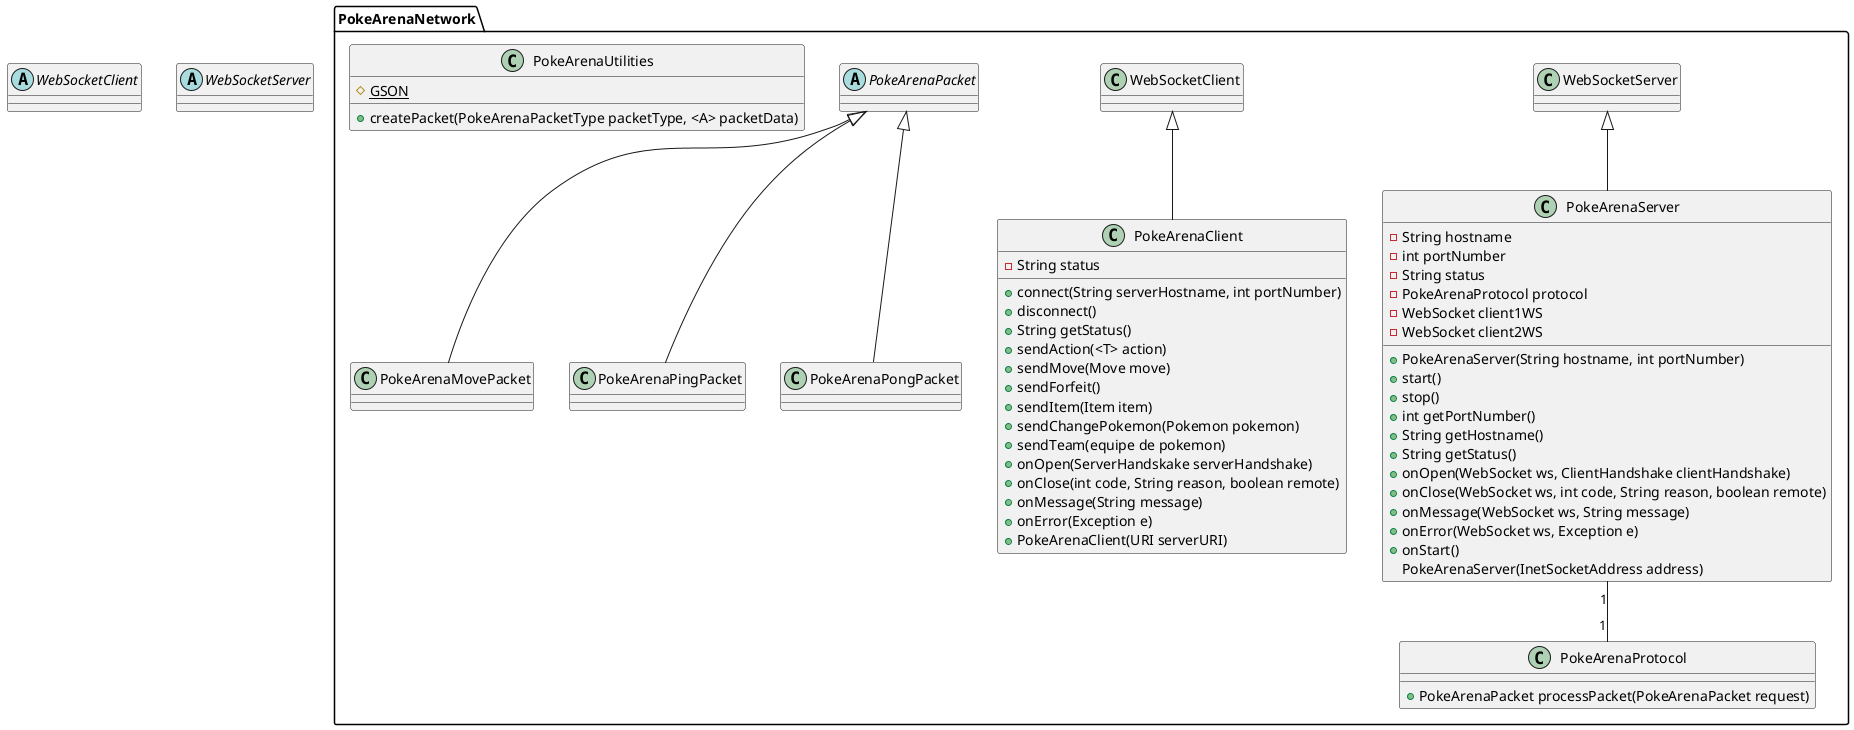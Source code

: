 @startuml
'https://plantuml.com/sequence-diagram

abstract WebSocketClient {}
abstract WebSocketServer {}

package PokeArenaNetwork {

class PokeArenaServer extends WebSocketServer {
-String hostname
-int portNumber
-String status
-PokeArenaProtocol protocol
-WebSocket client1WS
-WebSocket client2WS
+PokeArenaServer(String hostname, int portNumber)
+start()
+stop()
+int getPortNumber()
+String getHostname()
+String getStatus()
+onOpen(WebSocket ws, ClientHandshake clientHandshake)
+onClose(WebSocket ws, int code, String reason, boolean remote)
+onMessage(WebSocket ws, String message)
+onError(WebSocket ws, Exception e)
+onStart()
PokeArenaServer(InetSocketAddress address)
}

PokeArenaServer "1" -- "1" PokeArenaProtocol

class PokeArenaClient extends WebSocketClient {
-String status
+connect(String serverHostname, int portNumber)
+disconnect()
+String getStatus()
+sendAction(<T> action)
+sendMove(Move move)
+sendForfeit()
+sendItem(Item item)
+sendChangePokemon(Pokemon pokemon)
+sendTeam(equipe de pokemon)
+onOpen(ServerHandskake serverHandshake)
+onClose(int code, String reason, boolean remote)
+onMessage(String message)
+onError(Exception e)
+PokeArenaClient(URI serverURI)
}

class PokeArenaProtocol{
    +PokeArenaPacket processPacket(PokeArenaPacket request)
}

abstract PokeArenaPacket {
}

class PokeArenaMovePacket extends PokeArenaPacket
class PokeArenaPingPacket extends PokeArenaPacket
class PokeArenaPongPacket extends PokeArenaPacket

class PokeArenaUtilities {
#{static}GSON
+createPacket(PokeArenaPacketType packetType, <A> packetData)
}

@enduml